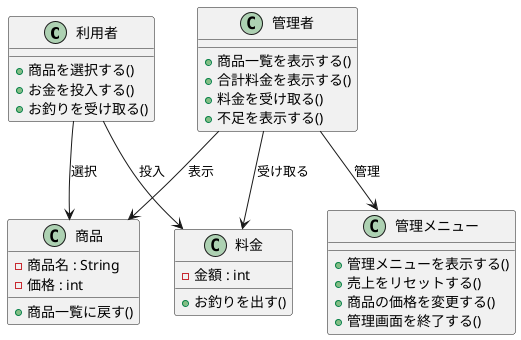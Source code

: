 @startuml クラス図
class 利用者 {
  +商品を選択する()
  +お金を投入する()
  +お釣りを受け取る()
}

class 管理者 {
  +商品一覧を表示する()
  +合計料金を表示する()
  +料金を受け取る()
  +不足を表示する()
}

class 商品 {
  -商品名 : String
  -価格 : int
  +商品一覧に戻す()
}

class 料金 {
  -金額 : int
  +お釣りを出す()
}

class 管理メニュー {
  +管理メニューを表示する()
  +売上をリセットする()
  +商品の価格を変更する()
  +管理画面を終了する()
}

利用者 --> 商品 : 選択
利用者 --> 料金 : 投入
管理者 --> 商品 : 表示
管理者 --> 料金 : 受け取る
管理者 --> 管理メニュー : 管理
@enduml